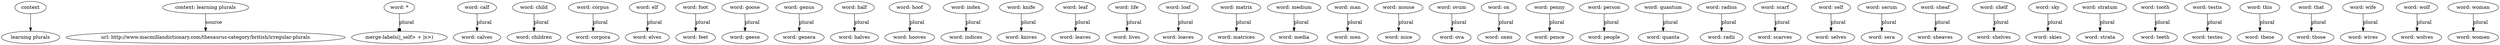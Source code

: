 digraph g {
"context" -> "learning plurals"
"context: learning plurals" -> "url: http://www.macmillandictionary.com/thesaurus-category/british/irregular-plurals" [label="source",arrowhead=normal]
"word: *" -> "merge-labels(|_self> + |s>)" [label="plural",arrowhead=box]
"word: calf" -> "word: calves" [label="plural",arrowhead=normal]
"word: child" -> "word: children" [label="plural",arrowhead=normal]
"word: corpus" -> "word: corpora" [label="plural",arrowhead=normal]
"word: elf" -> "word: elves" [label="plural",arrowhead=normal]
"word: foot" -> "word: feet" [label="plural",arrowhead=normal]
"word: goose" -> "word: geese" [label="plural",arrowhead=normal]
"word: genus" -> "word: genera" [label="plural",arrowhead=normal]
"word: half" -> "word: halves" [label="plural",arrowhead=normal]
"word: hoof" -> "word: hooves" [label="plural",arrowhead=normal]
"word: index" -> "word: indices" [label="plural",arrowhead=normal]
"word: knife" -> "word: knives" [label="plural",arrowhead=normal]
"word: leaf" -> "word: leaves" [label="plural",arrowhead=normal]
"word: life" -> "word: lives" [label="plural",arrowhead=normal]
"word: loaf" -> "word: loaves" [label="plural",arrowhead=normal]
"word: matrix" -> "word: matrices" [label="plural",arrowhead=normal]
"word: medium" -> "word: media" [label="plural",arrowhead=normal]
"word: man" -> "word: men" [label="plural",arrowhead=normal]
"word: mouse" -> "word: mice" [label="plural",arrowhead=normal]
"word: ovum" -> "word: ova" [label="plural",arrowhead=normal]
"word: ox" -> "word: oxen" [label="plural",arrowhead=normal]
"word: penny" -> "word: pence" [label="plural",arrowhead=normal]
"word: person" -> "word: people" [label="plural",arrowhead=normal]
"word: quantum" -> "word: quanta" [label="plural",arrowhead=normal]
"word: radius" -> "word: radii" [label="plural",arrowhead=normal]
"word: scarf" -> "word: scarves" [label="plural",arrowhead=normal]
"word: self" -> "word: selves" [label="plural",arrowhead=normal]
"word: serum" -> "word: sera" [label="plural",arrowhead=normal]
"word: sheaf" -> "word: sheaves" [label="plural",arrowhead=normal]
"word: shelf" -> "word: shelves" [label="plural",arrowhead=normal]
"word: sky" -> "word: skies" [label="plural",arrowhead=normal]
"word: stratum" -> "word: strata" [label="plural",arrowhead=normal]
"word: tooth" -> "word: teeth" [label="plural",arrowhead=normal]
"word: testis" -> "word: testes" [label="plural",arrowhead=normal]
"word: this" -> "word: these" [label="plural",arrowhead=normal]
"word: that" -> "word: those" [label="plural",arrowhead=normal]
"word: wife" -> "word: wives" [label="plural",arrowhead=normal]
"word: wolf" -> "word: wolves" [label="plural",arrowhead=normal]
"word: woman" -> "word: women" [label="plural",arrowhead=normal]
}
